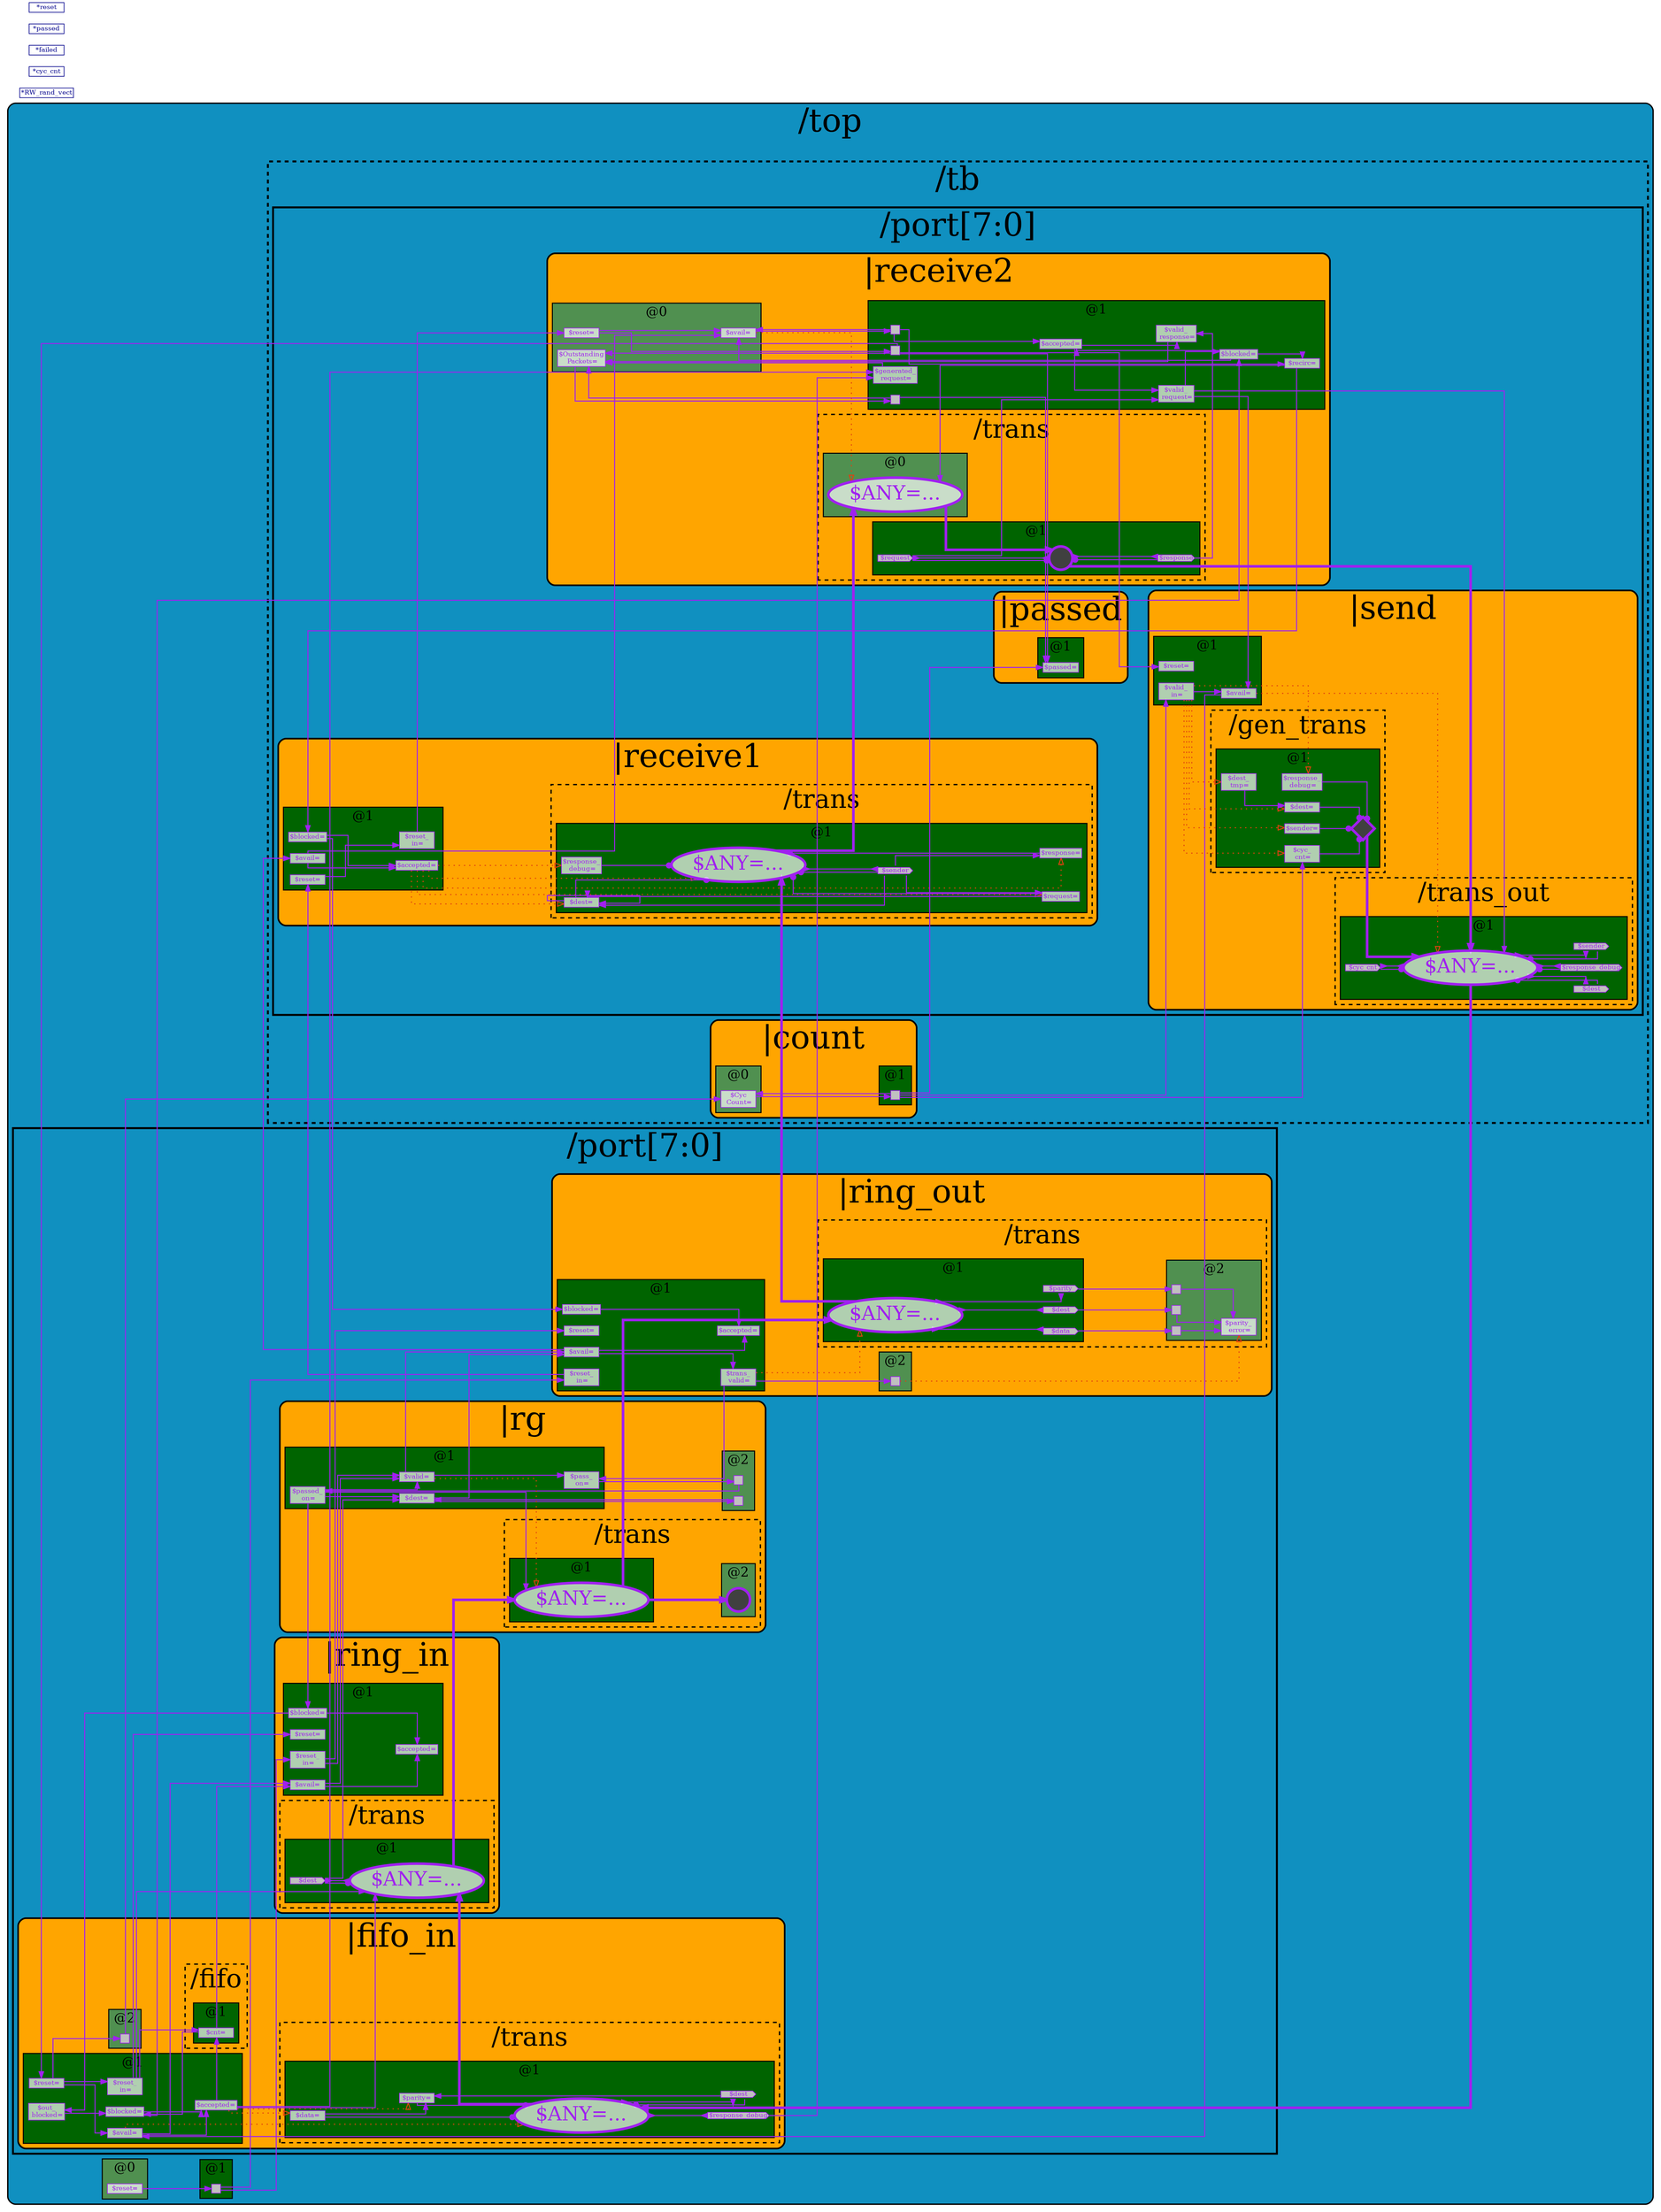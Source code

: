 // Generated by SandPiper(TM) 1.9-2018/02/11-beta from Redwood EDA.
// (Installed here: /home/devel/SandPiper_1.9-2018_02_11-beta_distro.)
// Redwood EDA does not claim intellectual property rights to this file and provides no warranty regarding its correctness or quality.


// Transaction Flow Graph:

strict digraph "top.tlv" {
   graph [layout = dot, rankdir = "LR", outputorder = edgesfirst, splines = ortho];
   node [layer = 4, shape = star, height = 0.02, style = filled, fontsize = 10, fontcolor = "purple", color = "purple", fillcolor = "#ffffffb0", penwidth = 1.0, margin = "0.03,0.03"];
   edge [layer = 3, weight = 4, penwidth = 1.5, color = "purple", fontcolor = "#00D000", labelfontcolor = "purple"];
   subgraph "cluster." {
      fillcolor = "#1090c0"
      style = "filled,rounded"
      penwidth = 2.0
      fontsize = 50
      tooltip = "/top"
      id = "id0{logical_entity=#Q##Q#}"
      label = "/top"
      subgraph "cluster.stage0" {
         "$reset@0" [fillcolor = "#ffffffb0", shape = box, label = "$reset=", id = "id1{logical_entity=#Q#$reset#Q#}", tooltip = "$reset = *reset;"];
      }
      subgraph "cluster.stage1" {
         "$reset@1" [label = "", shape = box, fixedsize = true, width = 0.2, height = 0.2, penwidth = 1.0, shape = box, fillcolor = grey];
      }
      subgraph "cluster.stage0" {
         style = "filled"
         fontsize = 20
         penwidth = 1.5
         label = "@0"
         id = "id3{logical_entity=#Q#|none@0#Q#}"
         tooltip = "@0"
         fillcolor = "#509050"
      }
      subgraph "cluster.stage1" {
         style = "filled"
         fontsize = 20
         penwidth = 1.5
         label = "@1"
         id = "id4{logical_entity=#Q#|none@2#Q#}"
         tooltip = "@1"
         fillcolor = "darkgreen"
      }
      subgraph "cluster./port" {
         fillcolor = "#1090c0"
fontsize = 50
penwidth = 3.0
         style = filled
         tooltip = "/port[7:0]"
         id = "id5{logical_entity=#Q#/port#Q#}"
         label = "/port[7:0]"
         subgraph "cluster./port|default" {
            fillcolor = "orange"
            style = "filled,rounded"
            penwidth = 2.5
            fontsize = 50
            tooltip = "/port|default"
            id = "id6{logical_entity=#Q#/port|default#Q#}"
            label = "|default"
         }
         subgraph "cluster./port|fifo_in" {
            fillcolor = "orange"
            style = "filled,rounded"
            penwidth = 2.5
            fontsize = 50
            tooltip = "/port|fifo_in"
            id = "id7{logical_entity=#Q#/port|fifo_in#Q#}"
            label = "|fifo_in"
            subgraph "cluster.stage1" {
               "/port|fifo_in$accepted@1" [fillcolor = "#ffffffb0", shape = box, label = "$accepted=", id = "id8{logical_entity=#Q#/port|fifo_in$accepted#Q#}", tooltip = "$accepted = $avail && ! $blocked;"];
            }
            subgraph "cluster.stage1" {
               "/port|fifo_in$avail@1" [fillcolor = "#ffffffb0", shape = box, label = "$avail=", id = "id11{logical_entity=#Q#/port|fifo_in$avail#Q#}", tooltip = "$avail = ! $reset && /top/tb/port|send<>0$avail;"];
            }
            subgraph "cluster.stage1" {
               "/port|fifo_in$blocked@1" [fillcolor = "#ffffffb0", shape = box, label = "$blocked=", id = "id14{logical_entity=#Q#/port|fifo_in$blocked#Q#}", tooltip = "$blocked = (/port|fifo_in/fifo>>0$cnt >= 4) && $out_blocked;"];
            }
            subgraph "cluster.stage1" {
               "/port|fifo_in$out_blocked@1" [fillcolor = "#ffffffb0", shape = box, label = "$out_\n blocked=", id = "id17{logical_entity=#Q#/port|fifo_in$out_blocked#Q#}", tooltip = "$out_blocked = /port|ring_in>>0$blocked;"];
            }
            subgraph "cluster.stage1" {
               "/port|fifo_in$reset@1" [fillcolor = "#ffffffb0", shape = box, label = "$reset=", id = "id19{logical_entity=#Q#/port|fifo_in$reset#Q#}", tooltip = "$reset = /top/tb/port|receive2>>0$reset;"];
            }
            subgraph "cluster.stage2" {
               "/port|fifo_in$reset@2" [label = "", shape = box, fixedsize = true, width = 0.2, height = 0.2, penwidth = 1.0, shape = box, fillcolor = grey];
            }
            subgraph "cluster.stage1" {
               "/port|fifo_in$reset_in@1" [fillcolor = "#ffffffb0", shape = box, label = "$reset_\n in=", id = "id22{logical_entity=#Q#/port|fifo_in$reset_in#Q#}", tooltip = "$reset_in = $reset;"];
            }
            subgraph "cluster.stage1" {
               style = "filled"
               fontsize = 20
               penwidth = 1.5
               label = "@1"
               id = "id24{logical_entity=#Q#/port|fifo_in@2#Q#}"
               tooltip = "/port|fifo_in@1"
               fillcolor = "darkgreen"
            }
            subgraph "cluster.stage2" {
               style = "filled"
               fontsize = 20
               penwidth = 1.5
               label = "@2"
               id = "id25{logical_entity=#Q#/port|fifo_in@4#Q#}"
               tooltip = "/port|fifo_in@2"
               fillcolor = "#509050"
            }
            subgraph "cluster./port|fifo_in/fifo" {
               fillcolor = "orange"
fontsize = 40
penwidth = 2.0
               style = "dashed,filled"
               tooltip = "/port|fifo_in/fifo"
               id = "id26{logical_entity=#Q#/port|fifo_in/fifo#Q#}"
               label = "/fifo"
               subgraph "cluster.stage1" {
                  "/port|fifo_in/fifo$cnt@1" [fillcolor = "#ffffffb0", shape = box, label = "$cnt=", id = "id27{logical_entity=#Q#/port|fifo_in/fifo$cnt#Q#}", tooltip = "simple_bypass_fifo #(.WIDTH(100), .DEPTH(4))
                     fifo(.clk(clk), .reset(|fifo_in$reset_in),
                          .push(|fifo_in$accepted),
                          .data_in(|fifo_in/trans$ANY),
                          .pop(|fifo_in$accepted),
                          .data_out(/port|ring_in/trans>>0$$ANY),
                          .cnt($$cnt[\\$clog2(4)-1:0]));"];
               }
               subgraph "cluster.stage1" {
                  style = "filled"
                  fontsize = 20
                  penwidth = 1.5
                  label = "@1"
                  id = "id31{logical_entity=#Q#/port|fifo_in@2#Q#}"
                  tooltip = "/port|fifo_in/fifo@1"
                  fillcolor = "darkgreen"
               }
            }
            subgraph "cluster./port|fifo_in/trans" {
               fillcolor = "orange"
fontsize = 40
penwidth = 2.0
               style = "dashed,filled"
               tooltip = "/port|fifo_in/trans"
               id = "id32{logical_entity=#Q#/port|fifo_in/trans#Q#}"
               label = "/trans"
               subgraph "cluster.stage1" {
                  "/port|fifo_in/trans$data@1" [fillcolor = "#ffffffb0", shape = box, label = "$data=", id = "id33{logical_entity=#Q#/port|fifo_in/trans$data#Q#}", tooltip = "$data[7:0] = *cyc_cnt[7:0];"];
               }
               subgraph "cluster.stage1" {
                  "/port|fifo_in/trans$dest@1" [shape = cds, fillcolor = grey, label = "$dest"];
               }
               subgraph "cluster.stage1" {
                  "/port|fifo_in/trans$parity@1" [fillcolor = "#ffffffb0", shape = box, label = "$parity=", id = "id38{logical_entity=#Q#/port|fifo_in/trans$parity#Q#}", tooltip = "$parity = ^ {$data, $dest};"];
               }
               subgraph "cluster.stage1" {
                  "/port|fifo_in/trans$response_debug@1" [shape = cds, fillcolor = grey, label = "$response_debug"];
               }
               subgraph "cluster.stage1" {
                  "/port|fifo_in/trans$ANY@1" [penwidth = 4.0, fillcolor = "#ffffffb0", fontsize = 30, shape = oval, label = "$ANY=...", tooltip = "$ANY = /top/tb/port|send/trans_out<>0$ANY;"];
               }
               subgraph "cluster.stage1" {
                  style = "filled"
                  fontsize = 20
                  penwidth = 1.5
                  label = "@1"
                  id = "id46{logical_entity=#Q#/port|fifo_in@2#Q#}"
                  tooltip = "/port|fifo_in/trans@1"
                  fillcolor = "darkgreen"
               }
            }
         }
         subgraph "cluster./port|rg" {
            fillcolor = "orange"
            style = "filled,rounded"
            penwidth = 2.5
            fontsize = 50
            tooltip = "/port|rg"
            id = "id47{logical_entity=#Q#/port|rg#Q#}"
            label = "|rg"
            subgraph "cluster.stage1" {
               "/port|rg$dest@1" [fillcolor = "#ffffffb0", shape = box, label = "$dest=", id = "id48{logical_entity=#Q#/port|rg$dest#Q#}", tooltip = "$dest[2:0] =
                  $passed_on
                     ? /port[prev_hop]|rg>>1$dest
                     : /port|ring_in/trans<>0$dest;"];
            }
            subgraph "cluster.stage2" {
               "/port|rg$dest@2" [label = "", shape = box, fixedsize = true, width = 0.2, height = 0.2, penwidth = 1.0, shape = box, fillcolor = grey];
            }
            subgraph "cluster.stage1" {
               "/port|rg$pass_on@1" [fillcolor = "#ffffffb0", shape = box, label = "$pass_\n on=", id = "id53{logical_entity=#Q#/port|rg$pass_on#Q#}", tooltip = "$pass_on = $valid && ! /port|ring_out>>0$trans_valid;"];
            }
            subgraph "cluster.stage2" {
               "/port|rg$pass_on@2" [label = "", shape = box, fixedsize = true, width = 0.2, height = 0.2, penwidth = 1.0, shape = box, fillcolor = grey];
            }
            subgraph "cluster.stage1" {
               "/port|rg$passed_on@1" [fillcolor = "#ffffffb0", shape = box, label = "$passed_\n on=", id = "id57{logical_entity=#Q#/port|rg$passed_on#Q#}", tooltip = "$passed_on = /port[prev_hop]|rg>>1$pass_on;"];
            }
            subgraph "cluster.stage1" {
               "/port|rg$valid@1" [fillcolor = "#ffffffb0", shape = box, label = "$valid=", id = "id59{logical_entity=#Q#/port|rg$valid#Q#}", tooltip = "$valid = ! /port|ring_in<>0$reset_in &&
                        ($passed_on || /port|ring_in<>0$avail);"];
            }
            subgraph "cluster.stage1" {
               style = "filled"
               fontsize = 20
               penwidth = 1.5
               label = "@1"
               id = "id63{logical_entity=#Q#/port|rg@2#Q#}"
               tooltip = "/port|rg@1"
               fillcolor = "darkgreen"
            }
            subgraph "cluster.stage2" {
               style = "filled"
               fontsize = 20
               penwidth = 1.5
               label = "@2"
               id = "id64{logical_entity=#Q#/port|rg@4#Q#}"
               tooltip = "/port|rg@2"
               fillcolor = "#509050"
            }
            subgraph "cluster./port|rg/trans" {
               fillcolor = "orange"
fontsize = 40
penwidth = 2.0
               style = "dashed,filled"
               tooltip = "/port|rg/trans"
               id = "id65{logical_entity=#Q#/port|rg/trans#Q#}"
               label = "/trans"
               subgraph "cluster.stage1" {
                  "/port|rg/trans$ANY@1" [penwidth = 4.0, fillcolor = "#ffffffb0", fontsize = 30, shape = oval, label = "$ANY=...", tooltip = "$ANY =
                       |rg$passed_on
                           ? /port[prev_hop]|rg/trans>>1$ANY
                           : /port|ring_in/trans<>0$ANY;"];
               }
               subgraph "cluster.stage2" {
                  "/port|rg/trans$ANY@2" [penwidth = 4.0, label = "", fillcolor = grey25, style = filled, fixedsize = true, width = 0.5, height = 0.5, shape = circle];
               }
               subgraph "cluster.stage1" {
                  style = "filled"
                  fontsize = 20
                  penwidth = 1.5
                  label = "@1"
                  id = "id70{logical_entity=#Q#/port|rg@2#Q#}"
                  tooltip = "/port|rg/trans@1"
                  fillcolor = "darkgreen"
               }
               subgraph "cluster.stage2" {
                  style = "filled"
                  fontsize = 20
                  penwidth = 1.5
                  label = "@2"
                  id = "id71{logical_entity=#Q#/port|rg@4#Q#}"
                  tooltip = "/port|rg/trans@2"
                  fillcolor = "#509050"
               }
            }
         }
         subgraph "cluster./port|ring_in" {
            fillcolor = "orange"
            style = "filled,rounded"
            penwidth = 2.5
            fontsize = 50
            tooltip = "/port|ring_in"
            id = "id72{logical_entity=#Q#/port|ring_in#Q#}"
            label = "|ring_in"
            subgraph "cluster.stage1" {
               "/port|ring_in$accepted@1" [fillcolor = "#ffffffb0", shape = box, label = "$accepted=", id = "id73{logical_entity=#Q#/port|ring_in$accepted#Q#}", tooltip = "$accepted = $avail && ! $blocked;"];
            }
            subgraph "cluster.stage1" {
               "/port|ring_in$avail@1" [fillcolor = "#ffffffb0", shape = box, label = "$avail=", id = "id76{logical_entity=#Q#/port|ring_in$avail#Q#}", tooltip = "$avail = /port|fifo_in/fifo>>0$cnt != '0 || /port|fifo_in>>0$avail;"];
            }
            subgraph "cluster.stage1" {
               "/port|ring_in$blocked@1" [fillcolor = "#ffffffb0", shape = box, label = "$blocked=", id = "id79{logical_entity=#Q#/port|ring_in$blocked#Q#}", tooltip = "$blocked = /port|rg<>0$passed_on;"];
            }
            subgraph "cluster.stage1" {
               "/port|ring_in$reset@1" [fillcolor = "#ffffffb0", shape = box, label = "$reset=", id = "id81{logical_entity=#Q#/port|ring_in$reset#Q#}", tooltip = "$reset = /port|fifo_in>>0$reset_in;"];
            }
            subgraph "cluster.stage1" {
               "/port|ring_in$reset_in@1" [fillcolor = "#ffffffb0", shape = box, label = "$reset_\n in=", id = "id83{logical_entity=#Q#/port|ring_in$reset_in#Q#}", tooltip = "$reset_in =  /top<>0$reset;"];
            }
            subgraph "cluster.stage1" {
               style = "filled"
               fontsize = 20
               penwidth = 1.5
               label = "@1"
               id = "id85{logical_entity=#Q#/port|ring_in@2#Q#}"
               tooltip = "/port|ring_in@1"
               fillcolor = "darkgreen"
            }
            subgraph "cluster./port|ring_in/trans" {
               fillcolor = "orange"
fontsize = 40
penwidth = 2.0
               style = "dashed,filled"
               tooltip = "/port|ring_in/trans"
               id = "id86{logical_entity=#Q#/port|ring_in/trans#Q#}"
               label = "/trans"
               subgraph "cluster.stage1" {
                  "/port|ring_in/trans$dest@1" [shape = cds, fillcolor = grey, label = "$dest"];
               }
               subgraph "cluster.stage1" {
                  "/port|ring_in/trans$ANY@1" [penwidth = 4.0, fillcolor = "#ffffffb0", fontsize = 30, shape = oval, label = "$ANY=...", tooltip = "simple_bypass_fifo #(.WIDTH(100), .DEPTH(4))
                     fifo(.clk(clk), .reset(|fifo_in$reset_in),
                          .push(|fifo_in$accepted),
                          .data_in(|fifo_in/trans$ANY),
                          .pop(|fifo_in$accepted),
                          .data_out(/port|ring_in/trans>>0$$ANY),
                          .cnt($$cnt[\\$clog2(4)-1:0]));"];
               }
               subgraph "cluster.stage1" {
                  style = "filled"
                  fontsize = 20
                  penwidth = 1.5
                  label = "@1"
                  id = "id93{logical_entity=#Q#/port|ring_in@2#Q#}"
                  tooltip = "/port|ring_in/trans@1"
                  fillcolor = "darkgreen"
               }
            }
         }
         subgraph "cluster./port|ring_out" {
            fillcolor = "orange"
            style = "filled,rounded"
            penwidth = 2.5
            fontsize = 50
            tooltip = "/port|ring_out"
            id = "id94{logical_entity=#Q#/port|ring_out#Q#}"
            label = "|ring_out"
            subgraph "cluster.stage1" {
               "/port|ring_out$accepted@1" [fillcolor = "#ffffffb0", shape = box, label = "$accepted=", id = "id95{logical_entity=#Q#/port|ring_out$accepted#Q#}", tooltip = "$accepted = $avail && ! $blocked;"];
            }
            subgraph "cluster.stage1" {
               "/port|ring_out$avail@1" [fillcolor = "#ffffffb0", shape = box, label = "$avail=", id = "id98{logical_entity=#Q#/port|ring_out$avail#Q#}", tooltip = "$avail = /port|rg>>0$valid && (/port|rg>>0$dest == #port);"];
            }
            subgraph "cluster.stage1" {
               "/port|ring_out$blocked@1" [fillcolor = "#ffffffb0", shape = box, label = "$blocked=", id = "id101{logical_entity=#Q#/port|ring_out$blocked#Q#}", tooltip = "$blocked = /top/tb/port|receive1<>0$blocked;"];
            }
            subgraph "cluster.stage1" {
               "/port|ring_out$reset@1" [fillcolor = "#ffffffb0", shape = box, label = "$reset=", id = "id103{logical_entity=#Q#/port|ring_out$reset#Q#}", tooltip = "$reset = /port|ring_in>>0$reset_in;"];
            }
            subgraph "cluster.stage1" {
               "/port|ring_out$reset_in@1" [fillcolor = "#ffffffb0", shape = box, label = "$reset_\n in=", id = "id105{logical_entity=#Q#/port|ring_out$reset_in#Q#}", tooltip = "$reset_in =  /top<>0$reset;"];
            }
            subgraph "cluster.stage1" {
               "/port|ring_out$trans_valid@1" [fillcolor = "#ffffffb0", shape = box, label = "$trans_\n valid=", id = "id107{logical_entity=#Q#/port|ring_out$trans_valid#Q#}", tooltip = "$trans_valid = $avail;"];
            }
            subgraph "cluster.stage2" {
               "/port|ring_out$trans_valid@2" [label = "", shape = box, fixedsize = true, width = 0.2, height = 0.2, penwidth = 1.0, shape = box, fillcolor = grey];
            }
            subgraph "cluster.stage1" {
               style = "filled"
               fontsize = 20
               penwidth = 1.5
               label = "@1"
               id = "id110{logical_entity=#Q#/port|ring_out@2#Q#}"
               tooltip = "/port|ring_out@1"
               fillcolor = "darkgreen"
            }
            subgraph "cluster.stage2" {
               style = "filled"
               fontsize = 20
               penwidth = 1.5
               label = "@2"
               id = "id111{logical_entity=#Q#/port|ring_out@4#Q#}"
               tooltip = "/port|ring_out@2"
               fillcolor = "#509050"
            }
            subgraph "cluster./port|ring_out/trans" {
               fillcolor = "orange"
fontsize = 40
penwidth = 2.0
               style = "dashed,filled"
               tooltip = "/port|ring_out/trans"
               id = "id112{logical_entity=#Q#/port|ring_out/trans#Q#}"
               label = "/trans"
               subgraph "cluster.stage1" {
                  "/port|ring_out/trans$data@1" [shape = cds, fillcolor = grey, label = "$data"];
               }
               subgraph "cluster.stage2" {
                  "/port|ring_out/trans$data@2" [label = "", shape = box, fixedsize = true, width = 0.2, height = 0.2, penwidth = 1.0, shape = box, fillcolor = grey];
               }
               subgraph "cluster.stage1" {
                  "/port|ring_out/trans$dest@1" [shape = cds, fillcolor = grey, label = "$dest"];
               }
               subgraph "cluster.stage2" {
                  "/port|ring_out/trans$dest@2" [label = "", shape = box, fixedsize = true, width = 0.2, height = 0.2, penwidth = 1.0, shape = box, fillcolor = grey];
               }
               subgraph "cluster.stage1" {
                  "/port|ring_out/trans$parity@1" [shape = cds, fillcolor = grey, label = "$parity"];
               }
               subgraph "cluster.stage2" {
                  "/port|ring_out/trans$parity@2" [label = "", shape = box, fixedsize = true, width = 0.2, height = 0.2, penwidth = 1.0, shape = box, fillcolor = grey];
               }
               subgraph "cluster.stage2" {
                  "/port|ring_out/trans$parity_error@2" [fillcolor = "#ffffffb0", shape = box, label = "$parity_\n error=", id = "id119{logical_entity=#Q#/port|ring_out/trans$parity_error#Q#}", tooltip = "$parity_error = $parity != ^ {$data, $dest};"];
               }
               subgraph "cluster.stage1" {
                  "/port|ring_out/trans$ANY@1" [penwidth = 4.0, fillcolor = "#ffffffb0", fontsize = 30, shape = oval, label = "$ANY=...", tooltip = "$ANY = /port|rg/trans>>0$ANY;"];
               }
               subgraph "cluster.stage1" {
                  style = "filled"
                  fontsize = 20
                  penwidth = 1.5
                  label = "@1"
                  id = "id126{logical_entity=#Q#/port|ring_out@2#Q#}"
                  tooltip = "/port|ring_out/trans@1"
                  fillcolor = "darkgreen"
               }
               subgraph "cluster.stage2" {
                  style = "filled"
                  fontsize = 20
                  penwidth = 1.5
                  label = "@2"
                  id = "id127{logical_entity=#Q#/port|ring_out@4#Q#}"
                  tooltip = "/port|ring_out/trans@2"
                  fillcolor = "#509050"
               }
            }
         }
      }
      subgraph "cluster./tb" {
         fillcolor = "#1090c0"
fontsize = 50
penwidth = 3.0
         style = "dashed,filled"
         tooltip = "/tb"
         id = "id128{logical_entity=#Q#/tb#Q#}"
         label = "/tb"
         subgraph "cluster./tb/port" {
            fillcolor = "#1090c0"
fontsize = 50
penwidth = 3.0
            style = filled
            tooltip = "/tb/port[7:0]"
            id = "id129{logical_entity=#Q#/tb/port#Q#}"
            label = "/port[7:0]"
            subgraph "cluster./tb/port|passed" {
               fillcolor = "orange"
               style = "filled,rounded"
               penwidth = 2.5
               fontsize = 50
               tooltip = "/tb/port|passed"
               id = "id130{logical_entity=#Q#/tb/port|passed#Q#}"
               label = "|passed"
               subgraph "cluster.stage1" {
                  "/tb/port|passed$passed@1" [fillcolor = "#ffffffb0", shape = box, label = "$passed=", id = "id131{logical_entity=#Q#/tb/port|passed$passed#Q#}", tooltip = "$passed = ! /port|receive2<>0$reset && /port|receive2<>0$OutstandingPackets == '0 && /tb|count>>0$CycCount > 12;"];
               }
               subgraph "cluster.stage1" {
                  style = "filled"
                  fontsize = 20
                  penwidth = 1.5
                  label = "@1"
                  id = "id135{logical_entity=#Q#/tb/port|passed@2#Q#}"
                  tooltip = "/tb/port|passed@1"
                  fillcolor = "darkgreen"
               }
            }
            subgraph "cluster./tb/port|receive1" {
               fillcolor = "orange"
               style = "filled,rounded"
               penwidth = 2.5
               fontsize = 50
               tooltip = "/tb/port|receive1"
               id = "id136{logical_entity=#Q#/tb/port|receive1#Q#}"
               label = "|receive1"
               subgraph "cluster.stage1" {
                  "/tb/port|receive1$accepted@1" [fillcolor = "#ffffffb0", shape = box, label = "$accepted=", id = "id137{logical_entity=#Q#/tb/port|receive1$accepted#Q#}", tooltip = "$accepted = $avail && ! $blocked;"];
               }
               subgraph "cluster.stage1" {
                  "/tb/port|receive1$avail@1" [fillcolor = "#ffffffb0", shape = box, label = "$avail=", id = "id140{logical_entity=#Q#/tb/port|receive1$avail#Q#}", tooltip = "$avail = /top/port|ring_out<>0$avail;"];
               }
               subgraph "cluster.stage1" {
                  "/tb/port|receive1$blocked@1" [fillcolor = "#ffffffb0", shape = box, label = "$blocked=", id = "id142{logical_entity=#Q#/tb/port|receive1$blocked#Q#}", tooltip = "$blocked = /port|receive2>>0$recirc;"];
               }
               subgraph "cluster.stage1" {
                  "/tb/port|receive1$reset@1" [fillcolor = "#ffffffb0", shape = box, label = "$reset=", id = "id144{logical_entity=#Q#/tb/port|receive1$reset#Q#}", tooltip = "$reset = /top/port|ring_out<>0$reset_in;"];
               }
               subgraph "cluster.stage1" {
                  "/tb/port|receive1$reset_in@1" [fillcolor = "#ffffffb0", shape = box, label = "$reset_\n in=", id = "id146{logical_entity=#Q#/tb/port|receive1$reset_in#Q#}", tooltip = "$reset_in = $reset;"];
               }
               subgraph "cluster.stage1" {
                  style = "filled"
                  fontsize = 20
                  penwidth = 1.5
                  label = "@1"
                  id = "id148{logical_entity=#Q#/tb/port|receive1@2#Q#}"
                  tooltip = "/tb/port|receive1@1"
                  fillcolor = "darkgreen"
               }
               subgraph "cluster./tb/port|receive1/trans" {
                  fillcolor = "orange"
fontsize = 40
penwidth = 2.0
                  style = "dashed,filled"
                  tooltip = "/tb/port|receive1/trans"
                  id = "id149{logical_entity=#Q#/tb/port|receive1/trans#Q#}"
                  label = "/trans"
                  subgraph "cluster.stage1" {
                     "/tb/port|receive1/trans$dest@1" [fillcolor = "#ffffffb0", shape = box, label = "$dest=", id = "id150{logical_entity=#Q#/tb/port|receive1/trans$dest#Q#}", tooltip = "$dest[2:0] = $request ? $sender : $dest;"];
                  }
                  subgraph "cluster.stage1" {
                     "/tb/port|receive1/trans$request@1" [fillcolor = "#ffffffb0", shape = box, label = "$request=", id = "id156{logical_entity=#Q#/tb/port|receive1/trans$request#Q#}", tooltip = "$request = $sender != #port;"];
                  }
                  subgraph "cluster.stage1" {
                     "/tb/port|receive1/trans$response@1" [fillcolor = "#ffffffb0", shape = box, label = "$response=", id = "id160{logical_entity=#Q#/tb/port|receive1/trans$response#Q#}", tooltip = "$response = $sender == #port;"];
                  }
                  subgraph "cluster.stage1" {
                     "/tb/port|receive1/trans$response_debug@1" [fillcolor = "#ffffffb0", shape = box, label = "$response_\n debug=", id = "id164{logical_entity=#Q#/tb/port|receive1/trans$response_debug#Q#}", tooltip = "$response_debug = 1'b1;"];
                  }
                  subgraph "cluster.stage1" {
                     "/tb/port|receive1/trans$sender@1" [shape = cds, fillcolor = grey, label = "$sender"];
                  }
                  subgraph "cluster.stage1" {
                     "/tb/port|receive1/trans$ANY@1" [penwidth = 4.0, fillcolor = "#ffffffb0", fontsize = 30, shape = oval, label = "$ANY=...", tooltip = "$ANY = /top/port|ring_out/trans<>0$ANY;"];
                  }
                  subgraph "cluster.stage1" {
                     style = "filled"
                     fontsize = 20
                     penwidth = 1.5
                     label = "@1"
                     id = "id171{logical_entity=#Q#/tb/port|receive1@2#Q#}"
                     tooltip = "/tb/port|receive1/trans@1"
                     fillcolor = "darkgreen"
                  }
               }
            }
            subgraph "cluster./tb/port|receive2" {
               fillcolor = "orange"
               style = "filled,rounded"
               penwidth = 2.5
               fontsize = 50
               tooltip = "/tb/port|receive2"
               id = "id172{logical_entity=#Q#/tb/port|receive2#Q#}"
               label = "|receive2"
               subgraph "cluster.stage0" {
                  "/tb/port|receive2$OutstandingPackets@0" [fillcolor = "#ffffffb0", shape = box, label = "$Outstanding\n Packets=", id = "id173{logical_entity=#Q#/tb/port|receive2$OutstandingPackets#Q#}", tooltip = "$OutstandingPackets[16-1:0] <=
                       $reset ? '0 :
                         ($OutstandingPackets +
                          ($generated_request ? 16'b1 : '0) -
                          ($valid_response ? 16'b1 : '0)
                         );"];
               }
               subgraph "cluster.stage1" {
                  "/tb/port|receive2$OutstandingPackets@1" [label = "", shape = box, fixedsize = true, width = 0.2, height = 0.2, penwidth = 1.0, shape = box, fillcolor = grey];
               }
               subgraph "cluster.stage1" {
                  "/tb/port|receive2$accepted@1" [fillcolor = "#ffffffb0", shape = box, label = "$accepted=", id = "id179{logical_entity=#Q#/tb/port|receive2$accepted#Q#}", tooltip = "$accepted = $avail && ! $blocked;"];
               }
               subgraph "cluster.stage0" {
                  "/tb/port|receive2$avail@0" [fillcolor = "#ffffffb0", shape = box, label = "$avail=", id = "id182{logical_entity=#Q#/tb/port|receive2$avail#Q#}", tooltip = "$avail = $reset ? 1'b0 :
                                       (>>1$avail && >>1$blocked) ||  // Recirc'ed or
                                       // Above is recomputation of $recirc to avoid a flop.
                                       // For SELF, its in the same stage, and is redundant computation.
                                       /port|receive1>>1$avail;"];
               }
               subgraph "cluster.stage1" {
                  "/tb/port|receive2$avail@1" [label = "", shape = box, fixedsize = true, width = 0.2, height = 0.2, penwidth = 1.0, shape = box, fillcolor = grey];
               }
               subgraph "cluster.stage1" {
                  "/tb/port|receive2$blocked@1" [fillcolor = "#ffffffb0", shape = box, label = "$blocked=", id = "id188{logical_entity=#Q#/tb/port|receive2$blocked#Q#}", tooltip = "$blocked = $valid_request && /top/port|fifo_in>>0$blocked;"];
               }
               subgraph "cluster.stage1" {
                  "/tb/port|receive2$generated_request@1" [fillcolor = "#ffffffb0", shape = box, label = "$generated_\n request=", id = "id191{logical_entity=#Q#/tb/port|receive2$generated_request#Q#}", tooltip = "$generated_request =   /top/port|fifo_in>>0$accepted &&
                                       ! /top/port|fifo_in/trans>>0$response_debug;"];
               }
               subgraph "cluster.stage1" {
                  "/tb/port|receive2$recirc@1" [fillcolor = "#ffffffb0", shape = box, label = "$recirc=", id = "id194{logical_entity=#Q#/tb/port|receive2$recirc#Q#}", tooltip = "$recirc = $avail && $blocked;"];
               }
               subgraph "cluster.stage0" {
                  "/tb/port|receive2$reset@0" [fillcolor = "#ffffffb0", shape = box, label = "$reset=", id = "id197{logical_entity=#Q#/tb/port|receive2$reset#Q#}", tooltip = "$reset = /port|receive1>>1$reset_in;"];
               }
               subgraph "cluster.stage1" {
                  "/tb/port|receive2$reset@1" [label = "", shape = box, fixedsize = true, width = 0.2, height = 0.2, penwidth = 1.0, shape = box, fillcolor = grey];
               }
               subgraph "cluster.stage1" {
                  "/tb/port|receive2$valid_request@1" [fillcolor = "#ffffffb0", shape = box, label = "$valid_\n request=", id = "id200{logical_entity=#Q#/tb/port|receive2$valid_request#Q#}", tooltip = "$valid_request = $accepted && /trans$request;"];
               }
               subgraph "cluster.stage1" {
                  "/tb/port|receive2$valid_response@1" [fillcolor = "#ffffffb0", shape = box, label = "$valid_\n response=", id = "id203{logical_entity=#Q#/tb/port|receive2$valid_response#Q#}", tooltip = "$valid_response = $accepted && /trans$response;"];
               }
               subgraph "cluster.stage0" {
                  style = "filled"
                  fontsize = 20
                  penwidth = 1.5
                  label = "@0"
                  id = "id206{logical_entity=#Q#/tb/port|receive2@0#Q#}"
                  tooltip = "/tb/port|receive2@0"
                  fillcolor = "#509050"
               }
               subgraph "cluster.stage1" {
                  style = "filled"
                  fontsize = 20
                  penwidth = 1.5
                  label = "@1"
                  id = "id207{logical_entity=#Q#/tb/port|receive2@2#Q#}"
                  tooltip = "/tb/port|receive2@1"
                  fillcolor = "darkgreen"
               }
               subgraph "cluster./tb/port|receive2/trans" {
                  fillcolor = "orange"
fontsize = 40
penwidth = 2.0
                  style = "dashed,filled"
                  tooltip = "/tb/port|receive2/trans"
                  id = "id208{logical_entity=#Q#/tb/port|receive2/trans#Q#}"
                  label = "/trans"
                  subgraph "cluster.stage1" {
                     "/tb/port|receive2/trans$request@1" [shape = cds, fillcolor = grey, label = "$request"];
                  }
                  subgraph "cluster.stage1" {
                     "/tb/port|receive2/trans$response@1" [shape = cds, fillcolor = grey, label = "$response"];
                  }
                  subgraph "cluster.stage0" {
                     "/tb/port|receive2/trans$ANY@0" [penwidth = 4.0, fillcolor = "#ffffffb0", fontsize = 30, shape = oval, label = "$ANY=...", tooltip = "$ANY =
                              |receive2>>1$recirc ? >>1$ANY
                                                   : /port|receive1/trans>>1$ANY;"];
                  }
                  subgraph "cluster.stage1" {
                     "/tb/port|receive2/trans$ANY@1" [penwidth = 4.0, label = "", fillcolor = grey25, style = filled, fixedsize = true, width = 0.5, height = 0.5, shape = circle];
                  }
                  subgraph "cluster.stage0" {
                     style = "filled"
                     fontsize = 20
                     penwidth = 1.5
                     label = "@0"
                     id = "id217{logical_entity=#Q#/tb/port|receive2@0#Q#}"
                     tooltip = "/tb/port|receive2/trans@0"
                     fillcolor = "#509050"
                  }
                  subgraph "cluster.stage1" {
                     style = "filled"
                     fontsize = 20
                     penwidth = 1.5
                     label = "@1"
                     id = "id218{logical_entity=#Q#/tb/port|receive2@2#Q#}"
                     tooltip = "/tb/port|receive2/trans@1"
                     fillcolor = "darkgreen"
                  }
               }
            }
            subgraph "cluster./tb/port|send" {
               fillcolor = "orange"
               style = "filled,rounded"
               penwidth = 2.5
               fontsize = 50
               tooltip = "/tb/port|send"
               id = "id219{logical_entity=#Q#/tb/port|send#Q#}"
               label = "|send"
               subgraph "cluster.stage1" {
                  "/tb/port|send$avail@1" [fillcolor = "#ffffffb0", shape = box, label = "$avail=", id = "id220{logical_entity=#Q#/tb/port|send$avail#Q#}", tooltip = "$avail = $valid_in || /port|receive2>>0$valid_request;"];
               }
               subgraph "cluster.stage1" {
                  "/tb/port|send$reset@1" [fillcolor = "#ffffffb0", shape = box, label = "$reset=", id = "id223{logical_entity=#Q#/tb/port|send$reset#Q#}", tooltip = "$reset = /port|receive2>>0$reset;"];
               }
               subgraph "cluster.stage1" {
                  "/tb/port|send$valid_in@1" [fillcolor = "#ffffffb0", shape = box, label = "$valid_\n in=", id = "id225{logical_entity=#Q#/tb/port|send$valid_in#Q#}", tooltip = "$valid_in = /tb|count<>0$CycCount == 3;"];
               }
               subgraph "cluster.stage1" {
                  style = "filled"
                  fontsize = 20
                  penwidth = 1.5
                  label = "@1"
                  id = "id227{logical_entity=#Q#/tb/port|send@2#Q#}"
                  tooltip = "/tb/port|send@1"
                  fillcolor = "darkgreen"
               }
               subgraph "cluster./tb/port|send/gen_trans" {
                  fillcolor = "orange"
fontsize = 40
penwidth = 2.0
                  style = "dashed,filled"
                  tooltip = "/tb/port|send/gen_trans"
                  id = "id228{logical_entity=#Q#/tb/port|send/gen_trans#Q#}"
                  label = "/gen_trans"
                  subgraph "cluster.stage1" {
                     "/tb/port|send/gen_trans$cyc_cnt@1" [fillcolor = "#ffffffb0", shape = box, label = "$cyc_\n cnt=", id = "id229{logical_entity=#Q#/tb/port|send/gen_trans$cyc_cnt#Q#}", tooltip = "$cyc_cnt[15:0] = /tb|count<>0$CycCount;"];
                  }
                  subgraph "cluster.stage1" {
                     "/tb/port|send/gen_trans$dest@1" [fillcolor = "#ffffffb0", shape = box, label = "$dest=", id = "id233{logical_entity=#Q#/tb/port|send/gen_trans$dest#Q#}", tooltip = "$dest[2:0] = $dest_tmp % 8;"];
                  }
                  subgraph "cluster.stage1" {
                     "/tb/port|send/gen_trans$dest_tmp@1" [fillcolor = "#ffffffb0", shape = box, label = "$dest_\n tmp=", id = "id237{logical_entity=#Q#/tb/port|send/gen_trans$dest_tmp#Q#}", tooltip = "$dest_tmp[2:0] = *RW_rand_vect[(0 + (port)) % 257 +: 3];"];
                  }
                  subgraph "cluster.stage1" {
                     "/tb/port|send/gen_trans$response_debug@1" [fillcolor = "#ffffffb0", shape = box, label = "$response_\n debug=", id = "id239{logical_entity=#Q#/tb/port|send/gen_trans$response_debug#Q#}", tooltip = "$response_debug = 1'b0;"];
                  }
                  subgraph "cluster.stage1" {
                     "/tb/port|send/gen_trans$sender@1" [fillcolor = "#ffffffb0", shape = box, label = "$sender=", id = "id242{logical_entity=#Q#/tb/port|send/gen_trans$sender#Q#}", tooltip = "$sender[2:0] = #port;"];
                  }
                  subgraph "cluster.stage1" {
                     "/tb/port|send/gen_trans$ANY@1" [penwidth = 4.0, label = "", fillcolor = grey25, style = filled, fixedsize = true, width = 0.5, height = 0.5, shape = diamond];
                  }
                  subgraph "cluster.stage1" {
                     style = "filled"
                     fontsize = 20
                     penwidth = 1.5
                     label = "@1"
                     id = "id245{logical_entity=#Q#/tb/port|send@2#Q#}"
                     tooltip = "/tb/port|send/gen_trans@1"
                     fillcolor = "darkgreen"
                  }
               }
               subgraph "cluster./tb/port|send/trans_out" {
                  fillcolor = "orange"
fontsize = 40
penwidth = 2.0
                  style = "dashed,filled"
                  tooltip = "/tb/port|send/trans_out"
                  id = "id246{logical_entity=#Q#/tb/port|send/trans_out#Q#}"
                  label = "/trans_out"
                  subgraph "cluster.stage1" {
                     "/tb/port|send/trans_out$cyc_cnt@1" [shape = cds, fillcolor = grey, label = "$cyc_cnt"];
                  }
                  subgraph "cluster.stage1" {
                     "/tb/port|send/trans_out$dest@1" [shape = cds, fillcolor = grey, label = "$dest"];
                  }
                  subgraph "cluster.stage1" {
                     "/tb/port|send/trans_out$response_debug@1" [shape = cds, fillcolor = grey, label = "$response_debug"];
                  }
                  subgraph "cluster.stage1" {
                     "/tb/port|send/trans_out$sender@1" [shape = cds, fillcolor = grey, label = "$sender"];
                  }
                  subgraph "cluster.stage1" {
                     "/tb/port|send/trans_out$ANY@1" [penwidth = 4.0, fillcolor = "#ffffffb0", fontsize = 30, shape = oval, label = "$ANY=...", tooltip = "$ANY = /port|receive2>>0$valid_request
                                    ? /port|receive2/trans>>0$ANY :
                                      |send/gen_trans$ANY;"];
                  }
                  subgraph "cluster.stage1" {
                     style = "filled"
                     fontsize = 20
                     penwidth = 1.5
                     label = "@1"
                     id = "id259{logical_entity=#Q#/tb/port|send@2#Q#}"
                     tooltip = "/tb/port|send/trans_out@1"
                     fillcolor = "darkgreen"
                  }
               }
            }
         }
         subgraph "cluster./tb|count" {
            fillcolor = "orange"
            style = "filled,rounded"
            penwidth = 2.5
            fontsize = 50
            tooltip = "/tb|count"
            id = "id260{logical_entity=#Q#/tb|count#Q#}"
            label = "|count"
            subgraph "cluster.stage0" {
               "/tb|count$CycCount@0" [fillcolor = "#ffffffb0", shape = box, label = "$Cyc\n Count=", id = "id261{logical_entity=#Q#/tb|count$CycCount#Q#}", tooltip = "$CycCount[15:0] <= /top/port[0]|fifo_in>>1$reset
                                     ? 16'b0 :
                                       $CycCount + 1;"];
            }
            subgraph "cluster.stage1" {
               "/tb|count$CycCount@1" [label = "", shape = box, fixedsize = true, width = 0.2, height = 0.2, penwidth = 1.0, shape = box, fillcolor = grey];
            }
            subgraph "cluster.stage0" {
               style = "filled"
               fontsize = 20
               penwidth = 1.5
               label = "@0"
               id = "id265{logical_entity=#Q#/tb|count@0#Q#}"
               tooltip = "/tb|count@0"
               fillcolor = "#509050"
            }
            subgraph "cluster.stage1" {
               style = "filled"
               fontsize = 20
               penwidth = 1.5
               label = "@1"
               id = "id266{logical_entity=#Q#/tb|count@2#Q#}"
               tooltip = "/tb|count@1"
               fillcolor = "darkgreen"
            }
         }
      }
      subgraph "cluster.|none" {
         fillcolor = "orange"
         style = "filled,rounded"
         penwidth = 2.5
         fontsize = 50
         tooltip = "|none"
         id = "id267{logical_entity=#Q#|none#Q#}"
         label = "|none"
      }
   }

"*RW_rand_vect" [shape = box, color = "#00008b", fontcolor = "#00008b", fillcolor = white];
"*cyc_cnt" [shape = box, color = "#00008b", fontcolor = "#00008b", fillcolor = white];
"*failed" [shape = box, color = "#00008b", fontcolor = "#00008b", fillcolor = white];
"*passed" [shape = box, color = "#00008b", fontcolor = "#00008b", fillcolor = white];
"*reset" [shape = box, color = "#00008b", fontcolor = "#00008b", fillcolor = white];

"$reset@0" -> "$reset@1" [id = "id2{logical_entity=#Q#$reset#Q#}", weight = 10]
"/port|fifo_in$avail@1" -> "/port|fifo_in$accepted@1" [id = "id9{logical_entity=#Q#/port|fifo_in$avail#Q#}", weight = 2, tooltip = "/port|fifo_in$avail"]
"/port|fifo_in$blocked@1" -> "/port|fifo_in$accepted@1" [id = "id10{logical_entity=#Q#/port|fifo_in$blocked#Q#}", weight = 2, tooltip = "/port|fifo_in$blocked"]
"/port|fifo_in$reset@1" -> "/port|fifo_in$avail@1" [id = "id12{logical_entity=#Q#/port|fifo_in$reset#Q#}", weight = 2, tooltip = "/port|fifo_in$reset"]
"/tb/port|send$avail@1" -> "/port|fifo_in$avail@1" [id = "id13{logical_entity=#Q#/tb/port|send$avail#Q#}", weight = 1, tooltip = "/tb/port|send$avail<>0"]
"/port|fifo_in/fifo$cnt@1" -> "/port|fifo_in$blocked@1" [id = "id15{logical_entity=#Q#/port|fifo_in/fifo$cnt#Q#}", weight = 2, tooltip = "/port|fifo_in/fifo$cnt>>0"]
"/port|fifo_in$out_blocked@1" -> "/port|fifo_in$blocked@1" [id = "id16{logical_entity=#Q#/port|fifo_in$out_blocked#Q#}", weight = 2, tooltip = "/port|fifo_in$out_blocked"]
"/port|ring_in$blocked@1" -> "/port|fifo_in$out_blocked@1" [id = "id18{logical_entity=#Q#/port|ring_in$blocked#Q#}", weight = 1, tooltip = "/port|ring_in$blocked>>0"]
"/port|fifo_in$reset@1" -> "/port|fifo_in$reset@2" [id = "id20{logical_entity=#Q#/port|fifo_in$reset#Q#}", weight = 10]
"/tb/port|receive2$reset@1" -> "/port|fifo_in$reset@1" [id = "id21{logical_entity=#Q#/tb/port|receive2$reset#Q#}", weight = 1, tooltip = "/tb/port|receive2$reset>>0"]
"/port|fifo_in$reset@1" -> "/port|fifo_in$reset_in@1" [id = "id23{logical_entity=#Q#/port|fifo_in$reset#Q#}", weight = 2, tooltip = "/port|fifo_in$reset"]
"/port|fifo_in$reset_in@1" -> "/port|fifo_in/fifo$cnt@1" [id = "id28{logical_entity=#Q#/port|fifo_in$reset_in#Q#}", weight = 2, tooltip = "/port|fifo_in$reset_in"]
"/port|fifo_in$accepted@1" -> "/port|fifo_in/fifo$cnt@1" [id = "id29{logical_entity=#Q#/port|fifo_in$accepted#Q#}", weight = 2, tooltip = "/port|fifo_in$accepted"]
"/port|fifo_in$accepted@1" -> "/port|fifo_in/fifo$cnt@1" [id = "id30{logical_entity=#Q#/port|fifo_in$accepted#Q#}", weight = 2, tooltip = "/port|fifo_in$accepted"]
"/port|fifo_in$accepted@1" -> "/port|fifo_in/trans$data@1" [id = "id34{logical_entity=#Q#/port|fifo_in$accepted#Q#}", style = dotted, color = "#E04010", arrowhead = empty, tooltip = "/port|fifo_in$accepted"]
"/port|fifo_in/trans$data@1" -> "/port|fifo_in/trans$ANY@1" [id = "id35{logical_entity=#Q#/port|fifo_in/trans$data#Q#}", arrowhead = dot]
"/port|fifo_in/trans$ANY@1" -> "/port|fifo_in/trans$dest@1" [id = "id36{logical_entity=#Q#/port|fifo_in/trans$dest#Q#}", dir = both, arrowtail = inv, arrowhead = inv]
"/port|fifo_in/trans$dest@1" -> "/port|fifo_in/trans$ANY@1" [id = "id37{logical_entity=#Q#/port|fifo_in/trans$dest#Q#}", arrowhead = dot]
"/port|fifo_in/trans$data@1" -> "/port|fifo_in/trans$parity@1" [id = "id39{logical_entity=#Q#/port|fifo_in/trans$data#Q#}", weight = 2, tooltip = "/port|fifo_in/trans$data"]
"/port|fifo_in/trans$dest@1" -> "/port|fifo_in/trans$parity@1" [id = "id40{logical_entity=#Q#/port|fifo_in/trans$dest#Q#}", weight = 2, tooltip = "/port|fifo_in/trans$dest"]
"/port|fifo_in$accepted@1" -> "/port|fifo_in/trans$parity@1" [id = "id41{logical_entity=#Q#/port|fifo_in$accepted#Q#}", style = dotted, color = "#E04010", arrowhead = empty, tooltip = "/port|fifo_in$accepted"]
"/port|fifo_in/trans$parity@1" -> "/port|fifo_in/trans$ANY@1" [id = "id42{logical_entity=#Q#/port|fifo_in/trans$parity#Q#}", arrowhead = dot]
"/port|fifo_in/trans$ANY@1" -> "/port|fifo_in/trans$response_debug@1" [id = "id43{logical_entity=#Q#/port|fifo_in/trans$response_debug#Q#}", dir = both, arrowtail = inv, arrowhead = inv]
"/port|fifo_in$avail@1" -> "/port|fifo_in/trans$ANY@1" [id = "id44{logical_entity=#Q#/port|fifo_in$avail#Q#}", style = dotted, color = "#E04010", arrowhead = empty, tooltip = "/port|fifo_in$avail"]
"/tb/port|send/trans_out$ANY@1" -> "/port|fifo_in/trans$ANY@1" [id = "id45{logical_entity=#Q#/tb/port|send/trans_out$ANY#Q#}", penwidth = 4.0, weight = 1, tooltip = "/tb/port|send/trans_out$ANY<>0"]
"/port|rg$dest@1" -> "/port|rg$dest@2" [id = "id49{logical_entity=#Q#/port|rg$dest#Q#}", weight = 10]
"/port|rg$passed_on@1" -> "/port|rg$dest@1" [id = "id50{logical_entity=#Q#/port|rg$passed_on#Q#}", weight = 2, tooltip = "/port|rg$passed_on"]
"/port|rg$dest@2" -> "/port|rg$dest@1" [id = "id51{logical_entity=#Q#/port|rg$dest#Q#}", weight = 1, tooltip = "/port|rg$dest>>1"]
"/port|ring_in/trans$dest@1" -> "/port|rg$dest@1" [id = "id52{logical_entity=#Q#/port|ring_in/trans$dest#Q#}", weight = 1, tooltip = "/port|ring_in/trans$dest<>0"]
"/port|rg$pass_on@1" -> "/port|rg$pass_on@2" [id = "id54{logical_entity=#Q#/port|rg$pass_on#Q#}", weight = 10]
"/port|rg$valid@1" -> "/port|rg$pass_on@1" [id = "id55{logical_entity=#Q#/port|rg$valid#Q#}", weight = 2, tooltip = "/port|rg$valid"]
"/port|ring_out$trans_valid@1" -> "/port|rg$pass_on@1" [id = "id56{logical_entity=#Q#/port|ring_out$trans_valid#Q#}", weight = 1, tooltip = "/port|ring_out$trans_valid>>0"]
"/port|rg$pass_on@2" -> "/port|rg$passed_on@1" [id = "id58{logical_entity=#Q#/port|rg$pass_on#Q#}", weight = 1, tooltip = "/port|rg$pass_on>>1"]
"/port|ring_in$reset_in@1" -> "/port|rg$valid@1" [id = "id60{logical_entity=#Q#/port|ring_in$reset_in#Q#}", weight = 1, tooltip = "/port|ring_in$reset_in<>0"]
"/port|rg$passed_on@1" -> "/port|rg$valid@1" [id = "id61{logical_entity=#Q#/port|rg$passed_on#Q#}", weight = 2, tooltip = "/port|rg$passed_on"]
"/port|ring_in$avail@1" -> "/port|rg$valid@1" [id = "id62{logical_entity=#Q#/port|ring_in$avail#Q#}", weight = 1, tooltip = "/port|ring_in$avail<>0"]
"/port|rg/trans$ANY@1" -> "/port|rg/trans$ANY@2" [id = "id66{logical_entity=#Q#/port|rg/trans$ANY#Q#}", penwidth = 4.0]
"/port|rg$passed_on@1" -> "/port|rg/trans$ANY@1" [id = "id67{logical_entity=#Q#/port|rg$passed_on#Q#}", weight = 2, tooltip = "/port|rg$passed_on"]
"/port|rg$valid@1" -> "/port|rg/trans$ANY@1" [id = "id68{logical_entity=#Q#/port|rg$valid#Q#}", style = dotted, color = "#E04010", arrowhead = empty, tooltip = "/port|rg$valid"]
"/port|ring_in/trans$ANY@1" -> "/port|rg/trans$ANY@1" [id = "id69{logical_entity=#Q#/port|ring_in/trans$ANY#Q#}", penwidth = 4.0, weight = 1, tooltip = "/port|ring_in/trans$ANY<>0"]
"/port|ring_in$avail@1" -> "/port|ring_in$accepted@1" [id = "id74{logical_entity=#Q#/port|ring_in$avail#Q#}", weight = 2, tooltip = "/port|ring_in$avail"]
"/port|ring_in$blocked@1" -> "/port|ring_in$accepted@1" [id = "id75{logical_entity=#Q#/port|ring_in$blocked#Q#}", weight = 2, tooltip = "/port|ring_in$blocked"]
"/port|fifo_in/fifo$cnt@1" -> "/port|ring_in$avail@1" [id = "id77{logical_entity=#Q#/port|fifo_in/fifo$cnt#Q#}", weight = 1, tooltip = "/port|fifo_in/fifo$cnt>>0"]
"/port|fifo_in$avail@1" -> "/port|ring_in$avail@1" [id = "id78{logical_entity=#Q#/port|fifo_in$avail#Q#}", weight = 1, tooltip = "/port|fifo_in$avail>>0"]
"/port|rg$passed_on@1" -> "/port|ring_in$blocked@1" [id = "id80{logical_entity=#Q#/port|rg$passed_on#Q#}", weight = 1, tooltip = "/port|rg$passed_on<>0"]
"/port|fifo_in$reset_in@1" -> "/port|ring_in$reset@1" [id = "id82{logical_entity=#Q#/port|fifo_in$reset_in#Q#}", weight = 1, tooltip = "/port|fifo_in$reset_in>>0"]
"$reset@1" -> "/port|ring_in$reset_in@1" [id = "id84{logical_entity=#Q#$reset#Q#}", weight = 1, tooltip = "$reset<>0"]
"/port|ring_in/trans$ANY@1" -> "/port|ring_in/trans$dest@1" [id = "id87{logical_entity=#Q#/port|ring_in/trans$dest#Q#}", dir = both, arrowtail = inv, arrowhead = inv]
"/port|ring_in/trans$dest@1" -> "/port|ring_in/trans$ANY@1" [id = "id88{logical_entity=#Q#/port|ring_in/trans$dest#Q#}", arrowhead = dot]
"/port|fifo_in$reset_in@1" -> "/port|ring_in/trans$ANY@1" [id = "id89{logical_entity=#Q#/port|fifo_in$reset_in#Q#}", weight = 1, tooltip = "/port|fifo_in$reset_in"]
"/port|fifo_in$accepted@1" -> "/port|ring_in/trans$ANY@1" [id = "id90{logical_entity=#Q#/port|fifo_in$accepted#Q#}", weight = 1, tooltip = "/port|fifo_in$accepted"]
"/port|fifo_in$accepted@1" -> "/port|ring_in/trans$ANY@1" [id = "id91{logical_entity=#Q#/port|fifo_in$accepted#Q#}", weight = 1, tooltip = "/port|fifo_in$accepted"]
"/port|fifo_in/trans$ANY@1" -> "/port|ring_in/trans$ANY@1" [id = "id92{logical_entity=#Q#/port|fifo_in/trans$ANY#Q#}", penwidth = 4.0, weight = 1, tooltip = "/port|fifo_in/trans$ANY"]
"/port|ring_out$avail@1" -> "/port|ring_out$accepted@1" [id = "id96{logical_entity=#Q#/port|ring_out$avail#Q#}", weight = 2, tooltip = "/port|ring_out$avail"]
"/port|ring_out$blocked@1" -> "/port|ring_out$accepted@1" [id = "id97{logical_entity=#Q#/port|ring_out$blocked#Q#}", weight = 2, tooltip = "/port|ring_out$blocked"]
"/port|rg$valid@1" -> "/port|ring_out$avail@1" [id = "id99{logical_entity=#Q#/port|rg$valid#Q#}", weight = 1, tooltip = "/port|rg$valid>>0"]
"/port|rg$dest@1" -> "/port|ring_out$avail@1" [id = "id100{logical_entity=#Q#/port|rg$dest#Q#}", weight = 1, tooltip = "/port|rg$dest>>0"]
"/tb/port|receive1$blocked@1" -> "/port|ring_out$blocked@1" [id = "id102{logical_entity=#Q#/tb/port|receive1$blocked#Q#}", weight = 1, tooltip = "/tb/port|receive1$blocked<>0"]
"/port|ring_in$reset_in@1" -> "/port|ring_out$reset@1" [id = "id104{logical_entity=#Q#/port|ring_in$reset_in#Q#}", weight = 1, tooltip = "/port|ring_in$reset_in>>0"]
"$reset@1" -> "/port|ring_out$reset_in@1" [id = "id106{logical_entity=#Q#$reset#Q#}", weight = 1, tooltip = "$reset<>0"]
"/port|ring_out$trans_valid@1" -> "/port|ring_out$trans_valid@2" [id = "id108{logical_entity=#Q#/port|ring_out$trans_valid#Q#}", weight = 10]
"/port|ring_out$avail@1" -> "/port|ring_out$trans_valid@1" [id = "id109{logical_entity=#Q#/port|ring_out$avail#Q#}", weight = 2, tooltip = "/port|ring_out$avail"]
"/port|ring_out/trans$ANY@1" -> "/port|ring_out/trans$data@1" [id = "id113{logical_entity=#Q#/port|ring_out/trans$data#Q#}", dir = both, arrowtail = inv, arrowhead = inv]
"/port|ring_out/trans$data@1" -> "/port|ring_out/trans$data@2" [id = "id114{logical_entity=#Q#/port|ring_out/trans$data#Q#}", weight = 10]
"/port|ring_out/trans$ANY@1" -> "/port|ring_out/trans$dest@1" [id = "id115{logical_entity=#Q#/port|ring_out/trans$dest#Q#}", dir = both, arrowtail = inv, arrowhead = inv]
"/port|ring_out/trans$dest@1" -> "/port|ring_out/trans$dest@2" [id = "id116{logical_entity=#Q#/port|ring_out/trans$dest#Q#}", weight = 10]
"/port|ring_out/trans$ANY@1" -> "/port|ring_out/trans$parity@1" [id = "id117{logical_entity=#Q#/port|ring_out/trans$parity#Q#}", dir = both, arrowtail = inv, arrowhead = inv]
"/port|ring_out/trans$parity@1" -> "/port|ring_out/trans$parity@2" [id = "id118{logical_entity=#Q#/port|ring_out/trans$parity#Q#}", weight = 10]
"/port|ring_out/trans$parity@2" -> "/port|ring_out/trans$parity_error@2" [id = "id120{logical_entity=#Q#/port|ring_out/trans$parity#Q#}", weight = 2, tooltip = "/port|ring_out/trans$parity"]
"/port|ring_out/trans$data@2" -> "/port|ring_out/trans$parity_error@2" [id = "id121{logical_entity=#Q#/port|ring_out/trans$data#Q#}", weight = 2, tooltip = "/port|ring_out/trans$data"]
"/port|ring_out/trans$dest@2" -> "/port|ring_out/trans$parity_error@2" [id = "id122{logical_entity=#Q#/port|ring_out/trans$dest#Q#}", weight = 2, tooltip = "/port|ring_out/trans$dest"]
"/port|ring_out$trans_valid@2" -> "/port|ring_out/trans$parity_error@2" [id = "id123{logical_entity=#Q#/port|ring_out$trans_valid#Q#}", style = dotted, color = "#E04010", arrowhead = empty, tooltip = "/port|ring_out$trans_valid"]
"/port|ring_out$trans_valid@1" -> "/port|ring_out/trans$ANY@1" [id = "id124{logical_entity=#Q#/port|ring_out$trans_valid#Q#}", style = dotted, color = "#E04010", arrowhead = empty, tooltip = "/port|ring_out$trans_valid"]
"/port|rg/trans$ANY@1" -> "/port|ring_out/trans$ANY@1" [id = "id125{logical_entity=#Q#/port|rg/trans$ANY#Q#}", penwidth = 4.0, weight = 1, tooltip = "/port|rg/trans$ANY>>0"]
"/tb/port|receive2$reset@1" -> "/tb/port|passed$passed@1" [id = "id132{logical_entity=#Q#/tb/port|receive2$reset#Q#}", weight = 1, tooltip = "/tb/port|receive2$reset<>0"]
"/tb/port|receive2$OutstandingPackets@1" -> "/tb/port|passed$passed@1" [id = "id133{logical_entity=#Q#/tb/port|receive2$OutstandingPackets#Q#}", weight = 1, tooltip = "/tb/port|receive2$OutstandingPackets<>0"]
"/tb|count$CycCount@1" -> "/tb/port|passed$passed@1" [id = "id134{logical_entity=#Q#/tb|count$CycCount#Q#}", weight = 1, tooltip = "/tb|count$CycCount>>0"]
"/tb/port|receive1$avail@1" -> "/tb/port|receive1$accepted@1" [id = "id138{logical_entity=#Q#/tb/port|receive1$avail#Q#}", weight = 2, tooltip = "/tb/port|receive1$avail"]
"/tb/port|receive1$blocked@1" -> "/tb/port|receive1$accepted@1" [id = "id139{logical_entity=#Q#/tb/port|receive1$blocked#Q#}", weight = 2, tooltip = "/tb/port|receive1$blocked"]
"/port|ring_out$avail@1" -> "/tb/port|receive1$avail@1" [id = "id141{logical_entity=#Q#/port|ring_out$avail#Q#}", weight = 1, tooltip = "/port|ring_out$avail<>0"]
"/tb/port|receive2$recirc@1" -> "/tb/port|receive1$blocked@1" [id = "id143{logical_entity=#Q#/tb/port|receive2$recirc#Q#}", weight = 1, tooltip = "/tb/port|receive2$recirc>>0"]
"/port|ring_out$reset_in@1" -> "/tb/port|receive1$reset@1" [id = "id145{logical_entity=#Q#/port|ring_out$reset_in#Q#}", weight = 1, tooltip = "/port|ring_out$reset_in<>0"]
"/tb/port|receive1$reset@1" -> "/tb/port|receive1$reset_in@1" [id = "id147{logical_entity=#Q#/tb/port|receive1$reset#Q#}", weight = 2, tooltip = "/tb/port|receive1$reset"]
"/tb/port|receive1/trans$request@1" -> "/tb/port|receive1/trans$dest@1" [id = "id151{logical_entity=#Q#/tb/port|receive1/trans$request#Q#}", weight = 2, tooltip = "/tb/port|receive1/trans$request"]
"/tb/port|receive1/trans$sender@1" -> "/tb/port|receive1/trans$dest@1" [id = "id152{logical_entity=#Q#/tb/port|receive1/trans$sender#Q#}", weight = 2, tooltip = "/tb/port|receive1/trans$sender"]
"/tb/port|receive1/trans$dest@1" -> "/tb/port|receive1/trans$dest@1" [id = "id153{logical_entity=#Q#/tb/port|receive1/trans$dest#Q#}", weight = 2, tooltip = "/tb/port|receive1/trans$dest"]
"/tb/port|receive1$accepted@1" -> "/tb/port|receive1/trans$dest@1" [id = "id154{logical_entity=#Q#/tb/port|receive1$accepted#Q#}", style = dotted, color = "#E04010", arrowhead = empty, tooltip = "/tb/port|receive1$accepted"]
"/tb/port|receive1/trans$dest@1" -> "/tb/port|receive1/trans$ANY@1" [id = "id155{logical_entity=#Q#/tb/port|receive1/trans$dest#Q#}", arrowhead = dot]
"/tb/port|receive1/trans$sender@1" -> "/tb/port|receive1/trans$request@1" [id = "id157{logical_entity=#Q#/tb/port|receive1/trans$sender#Q#}", weight = 2, tooltip = "/tb/port|receive1/trans$sender"]
"/tb/port|receive1$accepted@1" -> "/tb/port|receive1/trans$request@1" [id = "id158{logical_entity=#Q#/tb/port|receive1$accepted#Q#}", style = dotted, color = "#E04010", arrowhead = empty, tooltip = "/tb/port|receive1$accepted"]
"/tb/port|receive1/trans$request@1" -> "/tb/port|receive1/trans$ANY@1" [id = "id159{logical_entity=#Q#/tb/port|receive1/trans$request#Q#}", arrowhead = dot]
"/tb/port|receive1/trans$sender@1" -> "/tb/port|receive1/trans$response@1" [id = "id161{logical_entity=#Q#/tb/port|receive1/trans$sender#Q#}", weight = 2, tooltip = "/tb/port|receive1/trans$sender"]
"/tb/port|receive1$accepted@1" -> "/tb/port|receive1/trans$response@1" [id = "id162{logical_entity=#Q#/tb/port|receive1$accepted#Q#}", style = dotted, color = "#E04010", arrowhead = empty, tooltip = "/tb/port|receive1$accepted"]
"/tb/port|receive1/trans$response@1" -> "/tb/port|receive1/trans$ANY@1" [id = "id163{logical_entity=#Q#/tb/port|receive1/trans$response#Q#}", arrowhead = dot]
"/tb/port|receive1$accepted@1" -> "/tb/port|receive1/trans$response_debug@1" [id = "id165{logical_entity=#Q#/tb/port|receive1$accepted#Q#}", style = dotted, color = "#E04010", arrowhead = empty, tooltip = "/tb/port|receive1$accepted"]
"/tb/port|receive1/trans$response_debug@1" -> "/tb/port|receive1/trans$ANY@1" [id = "id166{logical_entity=#Q#/tb/port|receive1/trans$response_debug#Q#}", arrowhead = dot]
"/tb/port|receive1/trans$ANY@1" -> "/tb/port|receive1/trans$sender@1" [id = "id167{logical_entity=#Q#/tb/port|receive1/trans$sender#Q#}", dir = both, arrowtail = inv, arrowhead = inv]
"/tb/port|receive1/trans$sender@1" -> "/tb/port|receive1/trans$ANY@1" [id = "id168{logical_entity=#Q#/tb/port|receive1/trans$sender#Q#}", arrowhead = dot]
"/tb/port|receive1$accepted@1" -> "/tb/port|receive1/trans$ANY@1" [id = "id169{logical_entity=#Q#/tb/port|receive1$accepted#Q#}", style = dotted, color = "#E04010", arrowhead = empty, tooltip = "/tb/port|receive1$accepted"]
"/port|ring_out/trans$ANY@1" -> "/tb/port|receive1/trans$ANY@1" [id = "id170{logical_entity=#Q#/port|ring_out/trans$ANY#Q#}", penwidth = 4.0, weight = 1, tooltip = "/port|ring_out/trans$ANY<>0"]
"/tb/port|receive2$OutstandingPackets@0" -> "/tb/port|receive2$OutstandingPackets@1" [id = "id174{logical_entity=#Q#/tb/port|receive2$OutstandingPackets#Q#}", weight = 10]
"/tb/port|receive2$reset@1" -> "/tb/port|receive2$OutstandingPackets@0" [id = "id175{logical_entity=#Q#/tb/port|receive2$reset#Q#}", weight = 1, tooltip = "/tb/port|receive2$reset"]
"/tb/port|receive2$OutstandingPackets@1" -> "/tb/port|receive2$OutstandingPackets@0" [id = "id176{logical_entity=#Q#/tb/port|receive2$OutstandingPackets#Q#}", weight = 1, tooltip = "/tb/port|receive2$OutstandingPackets"]
"/tb/port|receive2$generated_request@1" -> "/tb/port|receive2$OutstandingPackets@0" [id = "id177{logical_entity=#Q#/tb/port|receive2$generated_request#Q#}", weight = 1, tooltip = "/tb/port|receive2$generated_request"]
"/tb/port|receive2$valid_response@1" -> "/tb/port|receive2$OutstandingPackets@0" [id = "id178{logical_entity=#Q#/tb/port|receive2$valid_response#Q#}", weight = 1, tooltip = "/tb/port|receive2$valid_response"]
"/tb/port|receive2$avail@1" -> "/tb/port|receive2$accepted@1" [id = "id180{logical_entity=#Q#/tb/port|receive2$avail#Q#}", weight = 2, tooltip = "/tb/port|receive2$avail"]
"/tb/port|receive2$blocked@1" -> "/tb/port|receive2$accepted@1" [id = "id181{logical_entity=#Q#/tb/port|receive2$blocked#Q#}", weight = 2, tooltip = "/tb/port|receive2$blocked"]
"/tb/port|receive2$avail@0" -> "/tb/port|receive2$avail@1" [id = "id183{logical_entity=#Q#/tb/port|receive2$avail#Q#}", weight = 10]
"/tb/port|receive2$reset@0" -> "/tb/port|receive2$avail@0" [id = "id184{logical_entity=#Q#/tb/port|receive2$reset#Q#}", weight = 2, tooltip = "/tb/port|receive2$reset"]
"/tb/port|receive2$avail@1" -> "/tb/port|receive2$avail@0" [id = "id185{logical_entity=#Q#/tb/port|receive2$avail#Q#}", weight = 1, tooltip = "/tb/port|receive2$avail>>1"]
"/tb/port|receive2$blocked@1" -> "/tb/port|receive2$avail@0" [id = "id186{logical_entity=#Q#/tb/port|receive2$blocked#Q#}", weight = 1, tooltip = "/tb/port|receive2$blocked>>1"]
"/tb/port|receive1$avail@1" -> "/tb/port|receive2$avail@0" [id = "id187{logical_entity=#Q#/tb/port|receive1$avail#Q#}", weight = 1, tooltip = "/tb/port|receive1$avail>>1"]
"/tb/port|receive2$valid_request@1" -> "/tb/port|receive2$blocked@1" [id = "id189{logical_entity=#Q#/tb/port|receive2$valid_request#Q#}", weight = 2, tooltip = "/tb/port|receive2$valid_request"]
"/port|fifo_in$blocked@1" -> "/tb/port|receive2$blocked@1" [id = "id190{logical_entity=#Q#/port|fifo_in$blocked#Q#}", weight = 1, tooltip = "/port|fifo_in$blocked>>0"]
"/port|fifo_in$accepted@1" -> "/tb/port|receive2$generated_request@1" [id = "id192{logical_entity=#Q#/port|fifo_in$accepted#Q#}", weight = 1, tooltip = "/port|fifo_in$accepted>>0"]
"/port|fifo_in/trans$response_debug@1" -> "/tb/port|receive2$generated_request@1" [id = "id193{logical_entity=#Q#/port|fifo_in/trans$response_debug#Q#}", weight = 1, tooltip = "/port|fifo_in/trans$response_debug>>0"]
"/tb/port|receive2$avail@1" -> "/tb/port|receive2$recirc@1" [id = "id195{logical_entity=#Q#/tb/port|receive2$avail#Q#}", weight = 2, tooltip = "/tb/port|receive2$avail"]
"/tb/port|receive2$blocked@1" -> "/tb/port|receive2$recirc@1" [id = "id196{logical_entity=#Q#/tb/port|receive2$blocked#Q#}", weight = 2, tooltip = "/tb/port|receive2$blocked"]
"/tb/port|receive2$reset@0" -> "/tb/port|receive2$reset@1" [id = "id198{logical_entity=#Q#/tb/port|receive2$reset#Q#}", weight = 10]
"/tb/port|receive1$reset_in@1" -> "/tb/port|receive2$reset@0" [id = "id199{logical_entity=#Q#/tb/port|receive1$reset_in#Q#}", weight = 1, tooltip = "/tb/port|receive1$reset_in>>1"]
"/tb/port|receive2$accepted@1" -> "/tb/port|receive2$valid_request@1" [id = "id201{logical_entity=#Q#/tb/port|receive2$accepted#Q#}", weight = 2, tooltip = "/tb/port|receive2$accepted"]
"/tb/port|receive2/trans$request@1" -> "/tb/port|receive2$valid_request@1" [id = "id202{logical_entity=#Q#/tb/port|receive2/trans$request#Q#}", weight = 2, tooltip = "/tb/port|receive2/trans$request"]
"/tb/port|receive2$accepted@1" -> "/tb/port|receive2$valid_response@1" [id = "id204{logical_entity=#Q#/tb/port|receive2$accepted#Q#}", weight = 2, tooltip = "/tb/port|receive2$accepted"]
"/tb/port|receive2/trans$response@1" -> "/tb/port|receive2$valid_response@1" [id = "id205{logical_entity=#Q#/tb/port|receive2/trans$response#Q#}", weight = 2, tooltip = "/tb/port|receive2/trans$response"]
"/tb/port|receive2/trans$ANY@1" -> "/tb/port|receive2/trans$request@1" [id = "id209{logical_entity=#Q#/tb/port|receive2/trans$request#Q#}", dir = both, arrowtail = inv, arrowhead = inv]
"/tb/port|receive2/trans$request@1" -> "/tb/port|receive2/trans$ANY@1" [id = "id210{logical_entity=#Q#/tb/port|receive2/trans$request#Q#}", arrowhead = dot]
"/tb/port|receive2/trans$ANY@1" -> "/tb/port|receive2/trans$response@1" [id = "id211{logical_entity=#Q#/tb/port|receive2/trans$response#Q#}", dir = both, arrowtail = inv, arrowhead = inv]
"/tb/port|receive2/trans$response@1" -> "/tb/port|receive2/trans$ANY@1" [id = "id212{logical_entity=#Q#/tb/port|receive2/trans$response#Q#}", arrowhead = dot]
"/tb/port|receive2/trans$ANY@0" -> "/tb/port|receive2/trans$ANY@1" [id = "id213{logical_entity=#Q#/tb/port|receive2/trans$ANY#Q#}", penwidth = 4.0]
"/tb/port|receive2$recirc@1" -> "/tb/port|receive2/trans$ANY@0" [id = "id214{logical_entity=#Q#/tb/port|receive2$recirc#Q#}", weight = 1, tooltip = "/tb/port|receive2$recirc>>1"]
"/tb/port|receive2$avail@0" -> "/tb/port|receive2/trans$ANY@0" [id = "id215{logical_entity=#Q#/tb/port|receive2$avail#Q#}", style = dotted, color = "#E04010", arrowhead = empty, tooltip = "/tb/port|receive2$avail"]
"/tb/port|receive1/trans$ANY@1" -> "/tb/port|receive2/trans$ANY@0" [id = "id216{logical_entity=#Q#/tb/port|receive1/trans$ANY#Q#}", penwidth = 4.0, weight = 1, tooltip = "/tb/port|receive1/trans$ANY>>1"]
"/tb/port|send$valid_in@1" -> "/tb/port|send$avail@1" [id = "id221{logical_entity=#Q#/tb/port|send$valid_in#Q#}", weight = 2, tooltip = "/tb/port|send$valid_in"]
"/tb/port|receive2$valid_request@1" -> "/tb/port|send$avail@1" [id = "id222{logical_entity=#Q#/tb/port|receive2$valid_request#Q#}", weight = 1, tooltip = "/tb/port|receive2$valid_request>>0"]
"/tb/port|receive2$reset@1" -> "/tb/port|send$reset@1" [id = "id224{logical_entity=#Q#/tb/port|receive2$reset#Q#}", weight = 1, tooltip = "/tb/port|receive2$reset>>0"]
"/tb|count$CycCount@1" -> "/tb/port|send$valid_in@1" [id = "id226{logical_entity=#Q#/tb|count$CycCount#Q#}", weight = 1, tooltip = "/tb|count$CycCount<>0"]
"/tb|count$CycCount@1" -> "/tb/port|send/gen_trans$cyc_cnt@1" [id = "id230{logical_entity=#Q#/tb|count$CycCount#Q#}", weight = 1, tooltip = "/tb|count$CycCount<>0"]
"/tb/port|send$valid_in@1" -> "/tb/port|send/gen_trans$cyc_cnt@1" [id = "id231{logical_entity=#Q#/tb/port|send$valid_in#Q#}", style = dotted, color = "#E04010", arrowhead = empty, tooltip = "/tb/port|send$valid_in"]
"/tb/port|send/gen_trans$cyc_cnt@1" -> "/tb/port|send/gen_trans$ANY@1" [id = "id232{logical_entity=#Q#/tb/port|send/gen_trans$cyc_cnt#Q#}", arrowhead = dot]
"/tb/port|send/gen_trans$dest_tmp@1" -> "/tb/port|send/gen_trans$dest@1" [id = "id234{logical_entity=#Q#/tb/port|send/gen_trans$dest_tmp#Q#}", weight = 2, tooltip = "/tb/port|send/gen_trans$dest_tmp"]
"/tb/port|send$valid_in@1" -> "/tb/port|send/gen_trans$dest@1" [id = "id235{logical_entity=#Q#/tb/port|send$valid_in#Q#}", style = dotted, color = "#E04010", arrowhead = empty, tooltip = "/tb/port|send$valid_in"]
"/tb/port|send/gen_trans$dest@1" -> "/tb/port|send/gen_trans$ANY@1" [id = "id236{logical_entity=#Q#/tb/port|send/gen_trans$dest#Q#}", arrowhead = dot]
"/tb/port|send$valid_in@1" -> "/tb/port|send/gen_trans$dest_tmp@1" [id = "id238{logical_entity=#Q#/tb/port|send$valid_in#Q#}", style = dotted, color = "#E04010", arrowhead = empty, tooltip = "/tb/port|send$valid_in"]
"/tb/port|send$valid_in@1" -> "/tb/port|send/gen_trans$response_debug@1" [id = "id240{logical_entity=#Q#/tb/port|send$valid_in#Q#}", style = dotted, color = "#E04010", arrowhead = empty, tooltip = "/tb/port|send$valid_in"]
"/tb/port|send/gen_trans$response_debug@1" -> "/tb/port|send/gen_trans$ANY@1" [id = "id241{logical_entity=#Q#/tb/port|send/gen_trans$response_debug#Q#}", arrowhead = dot]
"/tb/port|send$valid_in@1" -> "/tb/port|send/gen_trans$sender@1" [id = "id243{logical_entity=#Q#/tb/port|send$valid_in#Q#}", style = dotted, color = "#E04010", arrowhead = empty, tooltip = "/tb/port|send$valid_in"]
"/tb/port|send/gen_trans$sender@1" -> "/tb/port|send/gen_trans$ANY@1" [id = "id244{logical_entity=#Q#/tb/port|send/gen_trans$sender#Q#}", arrowhead = dot]
"/tb/port|send/trans_out$ANY@1" -> "/tb/port|send/trans_out$cyc_cnt@1" [id = "id247{logical_entity=#Q#/tb/port|send/trans_out$cyc_cnt#Q#}", dir = both, arrowtail = inv, arrowhead = inv]
"/tb/port|send/trans_out$cyc_cnt@1" -> "/tb/port|send/trans_out$ANY@1" [id = "id248{logical_entity=#Q#/tb/port|send/trans_out$cyc_cnt#Q#}", arrowhead = dot]
"/tb/port|send/trans_out$ANY@1" -> "/tb/port|send/trans_out$dest@1" [id = "id249{logical_entity=#Q#/tb/port|send/trans_out$dest#Q#}", dir = both, arrowtail = inv, arrowhead = inv]
"/tb/port|send/trans_out$dest@1" -> "/tb/port|send/trans_out$ANY@1" [id = "id250{logical_entity=#Q#/tb/port|send/trans_out$dest#Q#}", arrowhead = dot]
"/tb/port|send/trans_out$ANY@1" -> "/tb/port|send/trans_out$response_debug@1" [id = "id251{logical_entity=#Q#/tb/port|send/trans_out$response_debug#Q#}", dir = both, arrowtail = inv, arrowhead = inv]
"/tb/port|send/trans_out$response_debug@1" -> "/tb/port|send/trans_out$ANY@1" [id = "id252{logical_entity=#Q#/tb/port|send/trans_out$response_debug#Q#}", arrowhead = dot]
"/tb/port|send/trans_out$ANY@1" -> "/tb/port|send/trans_out$sender@1" [id = "id253{logical_entity=#Q#/tb/port|send/trans_out$sender#Q#}", dir = both, arrowtail = inv, arrowhead = inv]
"/tb/port|send/trans_out$sender@1" -> "/tb/port|send/trans_out$ANY@1" [id = "id254{logical_entity=#Q#/tb/port|send/trans_out$sender#Q#}", arrowhead = dot]
"/tb/port|receive2$valid_request@1" -> "/tb/port|send/trans_out$ANY@1" [id = "id255{logical_entity=#Q#/tb/port|receive2$valid_request#Q#}", weight = 1, tooltip = "/tb/port|receive2$valid_request>>0"]
"/tb/port|send$avail@1" -> "/tb/port|send/trans_out$ANY@1" [id = "id256{logical_entity=#Q#/tb/port|send$avail#Q#}", style = dotted, color = "#E04010", arrowhead = empty, tooltip = "/tb/port|send$avail"]
"/tb/port|receive2/trans$ANY@1" -> "/tb/port|send/trans_out$ANY@1" [id = "id257{logical_entity=#Q#/tb/port|receive2/trans$ANY#Q#}", penwidth = 4.0, weight = 1, tooltip = "/tb/port|receive2/trans$ANY>>0"]
"/tb/port|send/gen_trans$ANY@1" -> "/tb/port|send/trans_out$ANY@1" [id = "id258{logical_entity=#Q#/tb/port|send/gen_trans$ANY#Q#}", penwidth = 4.0, weight = 2, tooltip = "/tb/port|send/gen_trans$ANY"]
"/tb|count$CycCount@0" -> "/tb|count$CycCount@1" [id = "id262{logical_entity=#Q#/tb|count$CycCount#Q#}", weight = 10]
"/port|fifo_in$reset@2" -> "/tb|count$CycCount@0" [id = "id263{logical_entity=#Q#/port|fifo_in$reset#Q#}", weight = 1, tooltip = "/port|fifo_in$reset>>1"]
"/tb|count$CycCount@1" -> "/tb|count$CycCount@0" [id = "id264{logical_entity=#Q#/tb|count$CycCount#Q#}", weight = 1, tooltip = "/tb|count$CycCount"]
}